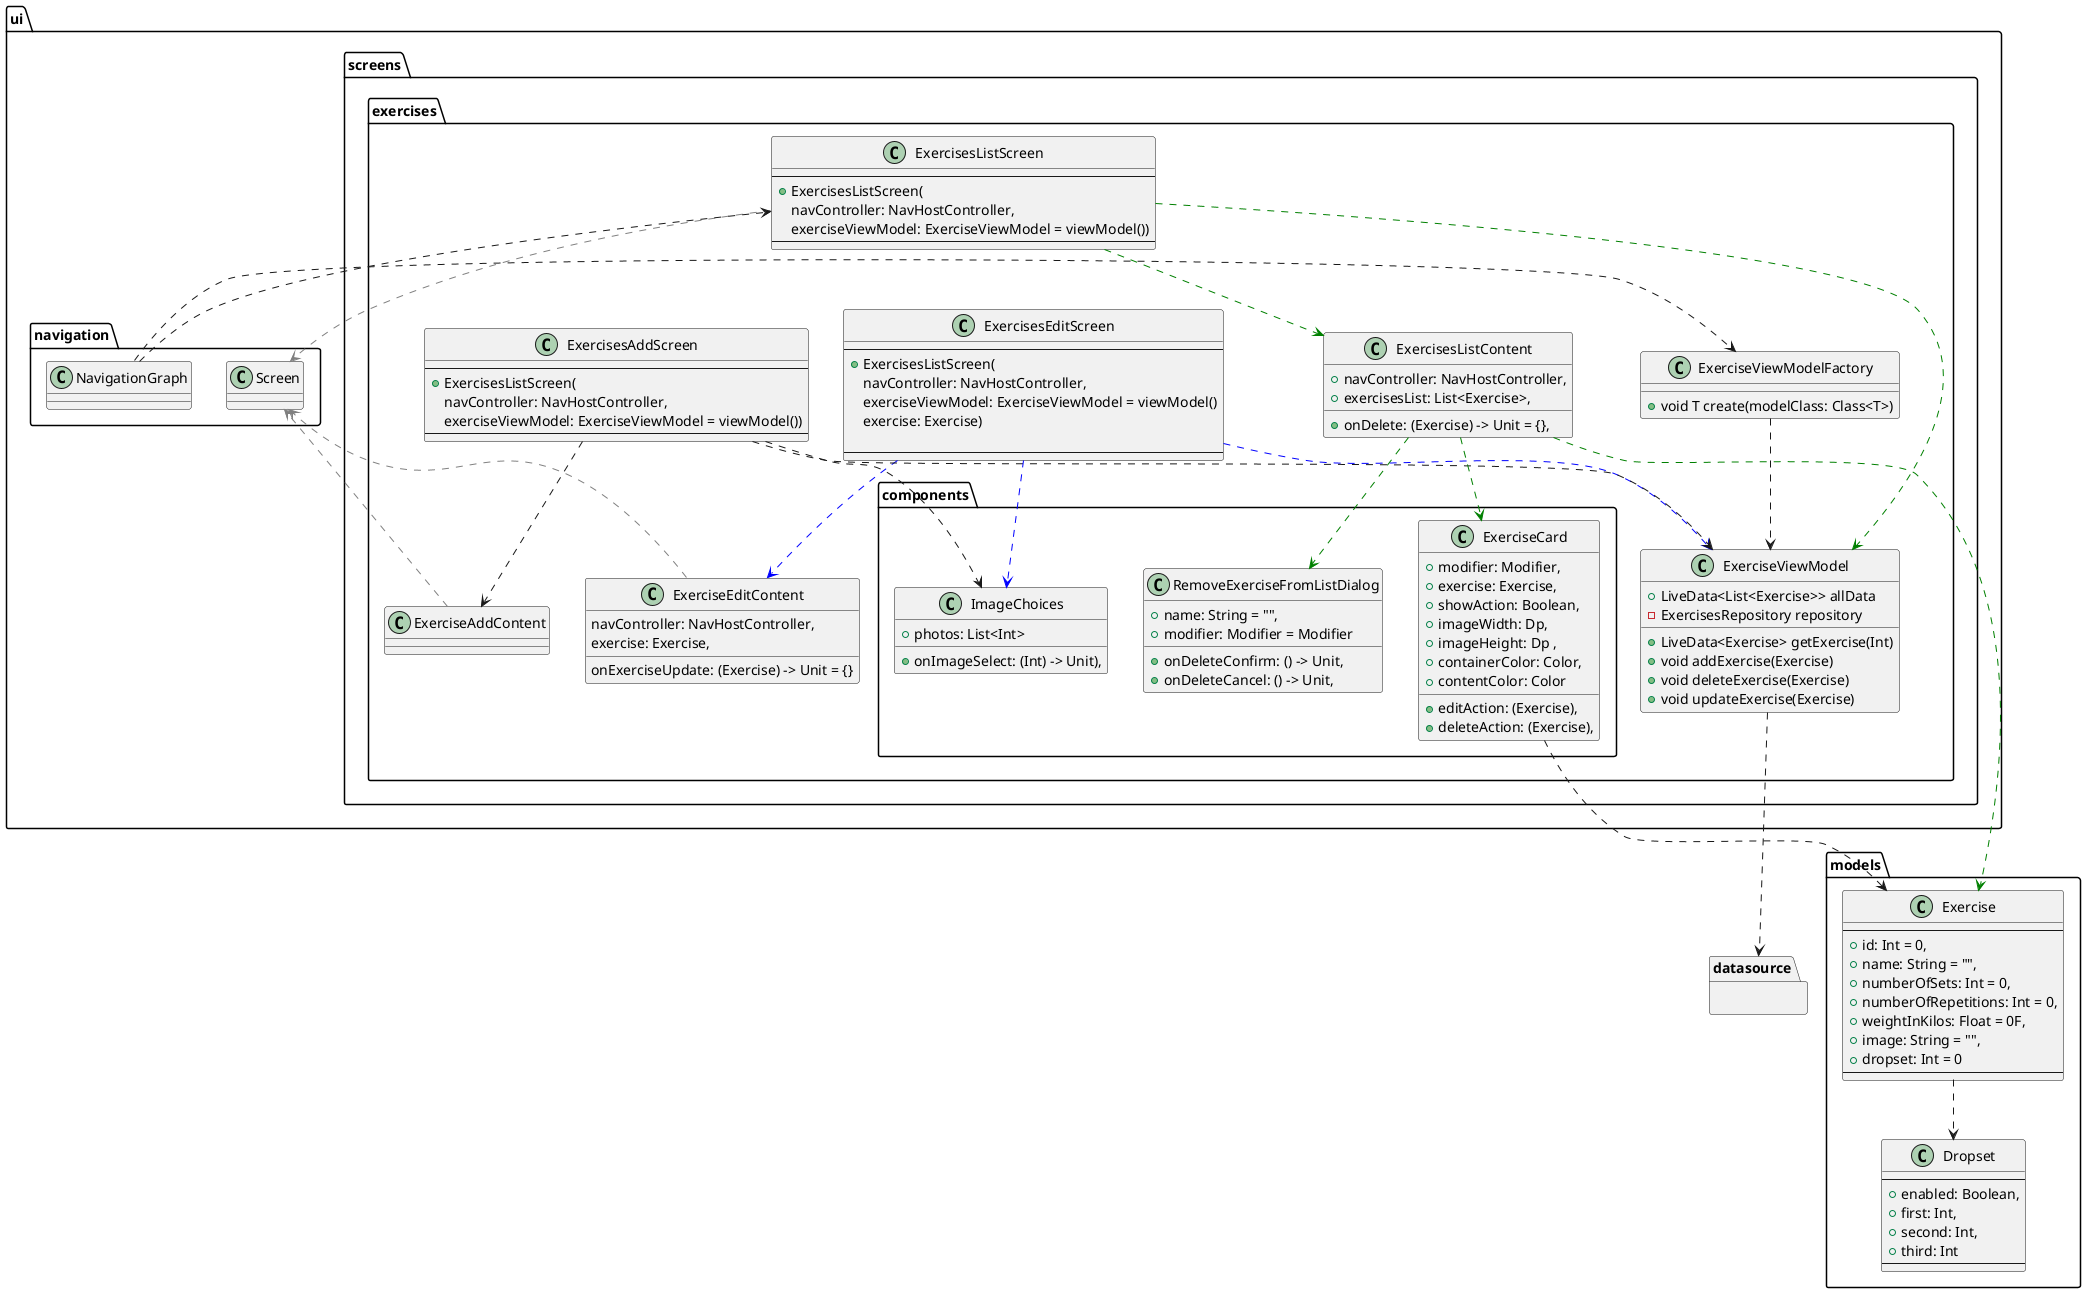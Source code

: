 @startuml
page 2x2
skinparam pageMargin 10
skinparam pageExternalColor gray
skinparam pageBorderColor black
skinparam groupInheritance 2



namespace datasource {
}

namespace models {
    class Dropset {
    --
    + enabled: Boolean,
    + first: Int,
    + second: Int,
    + third: Int
    --
    }

    class Exercise {
    --
    + id: Int = 0,
    + name: String = "",
    + numberOfSets: Int = 0,
    + numberOfRepetitions: Int = 0,
    + weightInKilos: Float = 0F,
    + image: String = "",
    + dropset: Int = 0
    --
    }
}


namespace ui.screens.exercises {
    class ExercisesListScreen {
    --
    + ExercisesListScreen(
    navController: NavHostController,
    exerciseViewModel: ExerciseViewModel = viewModel())
    --
    }

  class ExercisesAddScreen {
    --
   +  ExercisesListScreen(
    navController: NavHostController,
    exerciseViewModel: ExerciseViewModel = viewModel())
    --
    }

  class ExercisesEditScreen {
    --
    + ExercisesListScreen(
    navController: NavHostController,
    exerciseViewModel: ExerciseViewModel = viewModel()
    exercise: Exercise)

    --
    }

together {
   class ExerciseViewModel {
   + LiveData<List<Exercise>> allData
   - ExercisesRepository repository
   + LiveData<Exercise> getExercise(Int)
   + void addExercise(Exercise)
   + void deleteExercise(Exercise)
   + void updateExercise(Exercise)
   }

   class ExerciseViewModelFactory {
   + void T create(modelClass: Class<T>)
   }
}


   class ExercisesListContent {
   + navController: NavHostController,
   + exercisesList: List<Exercise>,
   + onDelete: (Exercise) -> Unit = {},
   }

   class ExerciseAddContent {
   }

   class ExerciseEditContent {
       navController: NavHostController,
       exercise: Exercise,
       onExerciseUpdate: (Exercise) -> Unit = {}
   }
}

namespace ui.screens.exercises.components {
    class ExerciseCard {
      +  modifier: Modifier,
        + exercise: Exercise,
        + editAction: (Exercise),
        + deleteAction: (Exercise),
        + showAction: Boolean,
        + imageWidth: Dp,
        + imageHeight: Dp ,
       +  containerColor: Color,
       +  contentColor: Color
    }
    class RemoveExerciseFromListDialog {
        + name: String = "",
        + onDeleteConfirm: () -> Unit,
        + onDeleteCancel: () -> Unit,
        + modifier: Modifier = Modifier
    }
    class  ImageChoices {
        + onImageSelect: (Int) -> Unit),
        + photos: List<Int>
    }
}

class ui.navigation.Screen {
}

ui.screens.exercises.ExercisesEditScreen .[#blue].> ui.screens.exercises.ExerciseEditContent
ui.screens.exercises.ExercisesAddScreen ..> ui.screens.exercises.ExerciseAddContent
ui.screens.exercises.ExercisesEditScreen .[#blue].> ui.screens.exercises.ExerciseViewModel
ui.screens.exercises.ExercisesAddScreen ..> ui.screens.exercises.ExerciseViewModel

ui.screens.exercises.ExercisesAddScreen ..> ui.screens.exercises.components.ImageChoices
ui.screens.exercises.ExercisesEditScreen .[#blue].> ui.screens.exercises.components.ImageChoices

ui.screens.exercises.ExerciseAddContent .[#gray].> ui.navigation.Screen
ui.screens.exercises.ExerciseEditContent .[#gray].> ui.navigation.Screen
ui.screens.exercises.ExercisesListScreen .[#gray].> ui.navigation.Screen

'each screen uses components in ui
ui.navigation.NavigationGraph ..> ui.screens.exercises.ExercisesListScreen
ui.navigation.NavigationGraph ..> ui.screens.exercises.ExerciseViewModelFactory

ui.screens.exercises.ExerciseViewModelFactory ..> ui.screens.exercises.ExerciseViewModel

ui.screens.exercises.ExercisesListContent .[#green].> models.Exercise
ui.screens.exercises.components.ExerciseCard ..> models.Exercise
models.Exercise ..> models.Dropset

ui.screens.exercises.ExercisesListScreen .[#green].> ui.screens.exercises.ExerciseViewModel

ui.screens.exercises.ExerciseViewModel ..> datasource

ui.screens.exercises.ExercisesListContent .[#green].> ui.screens.exercises.components.ExerciseCard
ui.screens.exercises.ExercisesListContent .[#green].> ui.screens.exercises.components.RemoveExerciseFromListDialog
ui.screens.exercises.ExercisesListScreen .[#green].> ui.screens.exercises.ExercisesListContent

'asdasd

@enduml